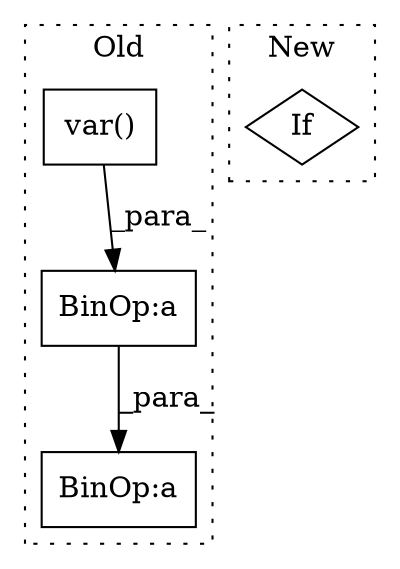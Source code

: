 digraph G {
subgraph cluster0 {
1 [label="var()" a="75" s="9868,9904" l="10,1" shape="box"];
3 [label="BinOp:a" a="82" s="9865" l="3" shape="box"];
4 [label="BinOp:a" a="82" s="9854" l="3" shape="box"];
label = "Old";
style="dotted";
}
subgraph cluster1 {
2 [label="If" a="96" s="10820" l="3" shape="diamond"];
label = "New";
style="dotted";
}
1 -> 3 [label="_para_"];
3 -> 4 [label="_para_"];
}